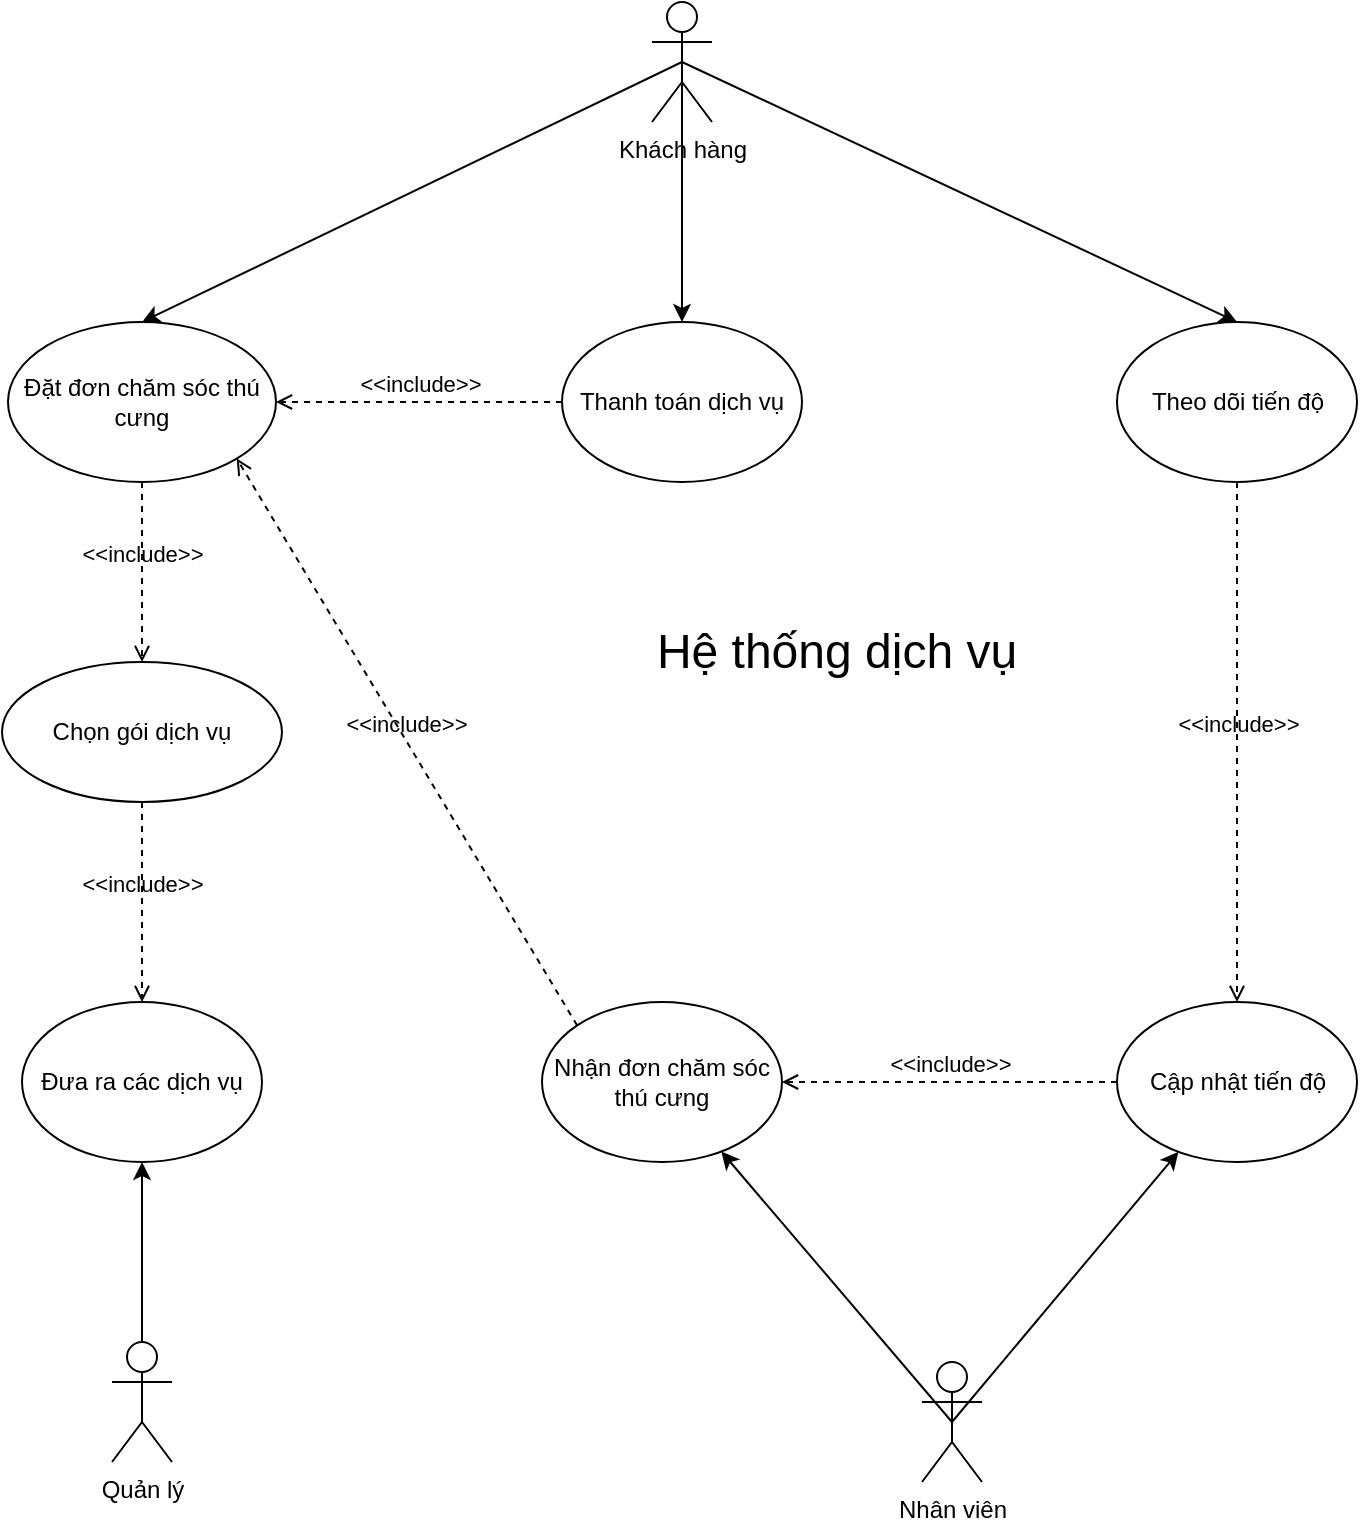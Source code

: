<mxfile version="24.7.16">
  <diagram name="Page-1" id="yoEah5VIRIMWS_EXMsRy">
    <mxGraphModel dx="1032" dy="895" grid="1" gridSize="10" guides="1" tooltips="1" connect="1" arrows="1" fold="1" page="1" pageScale="1" pageWidth="827" pageHeight="1169" math="0" shadow="0">
      <root>
        <mxCell id="0" />
        <mxCell id="1" parent="0" />
        <mxCell id="LVbmIjUPnZdBbODbFYWp-4" style="rounded=0;orthogonalLoop=1;jettySize=auto;html=1;exitX=0.5;exitY=0.5;exitDx=0;exitDy=0;exitPerimeter=0;entryX=0.5;entryY=0;entryDx=0;entryDy=0;" parent="1" source="LVbmIjUPnZdBbODbFYWp-9" target="LVbmIjUPnZdBbODbFYWp-23" edge="1">
          <mxGeometry relative="1" as="geometry" />
        </mxCell>
        <mxCell id="LVbmIjUPnZdBbODbFYWp-6" style="rounded=0;orthogonalLoop=1;jettySize=auto;html=1;exitX=0.5;exitY=0.5;exitDx=0;exitDy=0;exitPerimeter=0;entryX=0.5;entryY=0;entryDx=0;entryDy=0;" parent="1" source="LVbmIjUPnZdBbODbFYWp-9" target="LVbmIjUPnZdBbODbFYWp-26" edge="1">
          <mxGeometry relative="1" as="geometry" />
        </mxCell>
        <mxCell id="76q4SWG8HF15g23f8wyd-3" style="rounded=0;orthogonalLoop=1;jettySize=auto;html=1;exitX=0.5;exitY=0.5;exitDx=0;exitDy=0;exitPerimeter=0;" parent="1" source="LVbmIjUPnZdBbODbFYWp-9" target="76q4SWG8HF15g23f8wyd-4" edge="1">
          <mxGeometry relative="1" as="geometry">
            <mxPoint x="390" y="310" as="targetPoint" />
          </mxGeometry>
        </mxCell>
        <mxCell id="LVbmIjUPnZdBbODbFYWp-9" value="Khách hàng" style="shape=umlActor;verticalLabelPosition=bottom;verticalAlign=top;html=1;outlineConnect=0;" parent="1" vertex="1">
          <mxGeometry x="375" y="20" width="30" height="60" as="geometry" />
        </mxCell>
        <mxCell id="LVbmIjUPnZdBbODbFYWp-11" style="rounded=0;orthogonalLoop=1;jettySize=auto;html=1;exitX=0.5;exitY=0.5;exitDx=0;exitDy=0;exitPerimeter=0;" parent="1" source="LVbmIjUPnZdBbODbFYWp-15" target="LVbmIjUPnZdBbODbFYWp-40" edge="1">
          <mxGeometry relative="1" as="geometry">
            <mxPoint x="670" y="610" as="targetPoint" />
          </mxGeometry>
        </mxCell>
        <mxCell id="LVbmIjUPnZdBbODbFYWp-12" style="rounded=0;orthogonalLoop=1;jettySize=auto;html=1;exitX=0.5;exitY=0.5;exitDx=0;exitDy=0;exitPerimeter=0;" parent="1" source="LVbmIjUPnZdBbODbFYWp-15" target="LVbmIjUPnZdBbODbFYWp-42" edge="1">
          <mxGeometry relative="1" as="geometry">
            <mxPoint x="670" y="630" as="targetPoint" />
            <mxPoint x="510" y="720" as="sourcePoint" />
          </mxGeometry>
        </mxCell>
        <mxCell id="LVbmIjUPnZdBbODbFYWp-15" value="Nhân viên" style="shape=umlActor;verticalLabelPosition=bottom;verticalAlign=top;html=1;outlineConnect=0;" parent="1" vertex="1">
          <mxGeometry x="510" y="700" width="30" height="60" as="geometry" />
        </mxCell>
        <mxCell id="LVbmIjUPnZdBbODbFYWp-17" style="rounded=0;orthogonalLoop=1;jettySize=auto;html=1;exitX=0.5;exitY=0.5;exitDx=0;exitDy=0;exitPerimeter=0;" parent="1" source="LVbmIjUPnZdBbODbFYWp-22" target="LVbmIjUPnZdBbODbFYWp-38" edge="1">
          <mxGeometry relative="1" as="geometry">
            <mxPoint x="-135.0" y="590" as="targetPoint" />
          </mxGeometry>
        </mxCell>
        <mxCell id="LVbmIjUPnZdBbODbFYWp-22" value="Quản lý" style="shape=umlActor;verticalLabelPosition=bottom;verticalAlign=top;html=1;outlineConnect=0;" parent="1" vertex="1">
          <mxGeometry x="105" y="690" width="30" height="60" as="geometry" />
        </mxCell>
        <mxCell id="LVbmIjUPnZdBbODbFYWp-23" value="Đặt đơn chăm sóc thú cưng" style="ellipse;whiteSpace=wrap;html=1;verticalAlign=middle;" parent="1" vertex="1">
          <mxGeometry x="53" y="180" width="134" height="80" as="geometry" />
        </mxCell>
        <mxCell id="LVbmIjUPnZdBbODbFYWp-24" value="Chọn gói dịch vụ" style="ellipse;whiteSpace=wrap;html=1;verticalAlign=middle;" parent="1" vertex="1">
          <mxGeometry x="50" y="350" width="140" height="70" as="geometry" />
        </mxCell>
        <mxCell id="LVbmIjUPnZdBbODbFYWp-25" value="&amp;lt;&amp;lt;include&amp;gt;&amp;gt;" style="html=1;verticalAlign=bottom;labelBackgroundColor=none;endArrow=open;endFill=0;dashed=1;rounded=0;exitX=0.5;exitY=1;exitDx=0;exitDy=0;entryX=0.5;entryY=0;entryDx=0;entryDy=0;" parent="1" source="LVbmIjUPnZdBbODbFYWp-23" target="LVbmIjUPnZdBbODbFYWp-24" edge="1">
          <mxGeometry width="160" relative="1" as="geometry">
            <mxPoint x="263" y="320" as="sourcePoint" />
            <mxPoint x="215" y="320.0" as="targetPoint" />
          </mxGeometry>
        </mxCell>
        <mxCell id="LVbmIjUPnZdBbODbFYWp-26" value="Theo dõi tiến độ" style="ellipse;whiteSpace=wrap;html=1;" parent="1" vertex="1">
          <mxGeometry x="607.5" y="180" width="120" height="80" as="geometry" />
        </mxCell>
        <mxCell id="LVbmIjUPnZdBbODbFYWp-38" value="Đưa ra các dịch vụ" style="ellipse;whiteSpace=wrap;html=1;" parent="1" vertex="1">
          <mxGeometry x="60.0" y="520" width="120" height="80" as="geometry" />
        </mxCell>
        <mxCell id="LVbmIjUPnZdBbODbFYWp-40" value="Nhận đơn chăm sóc thú cưng" style="ellipse;whiteSpace=wrap;html=1;" parent="1" vertex="1">
          <mxGeometry x="320" y="520" width="120" height="80" as="geometry" />
        </mxCell>
        <mxCell id="LVbmIjUPnZdBbODbFYWp-41" value="&amp;lt;&amp;lt;include&amp;gt;&amp;gt;" style="html=1;verticalAlign=bottom;labelBackgroundColor=none;endArrow=open;endFill=0;dashed=1;rounded=0;exitX=0;exitY=0;exitDx=0;exitDy=0;entryX=1;entryY=1;entryDx=0;entryDy=0;" parent="1" source="LVbmIjUPnZdBbODbFYWp-40" target="LVbmIjUPnZdBbODbFYWp-23" edge="1">
          <mxGeometry width="160" relative="1" as="geometry">
            <mxPoint x="542" y="412" as="sourcePoint" />
            <mxPoint x="284" y="268" as="targetPoint" />
          </mxGeometry>
        </mxCell>
        <mxCell id="LVbmIjUPnZdBbODbFYWp-42" value="Cập nhật tiến độ" style="ellipse;whiteSpace=wrap;html=1;" parent="1" vertex="1">
          <mxGeometry x="607.5" y="520" width="120" height="80" as="geometry" />
        </mxCell>
        <mxCell id="LVbmIjUPnZdBbODbFYWp-43" value="&amp;lt;&amp;lt;include&amp;gt;&amp;gt;" style="html=1;verticalAlign=bottom;labelBackgroundColor=none;endArrow=open;endFill=0;dashed=1;rounded=0;exitX=0;exitY=0.5;exitDx=0;exitDy=0;entryX=1;entryY=0.5;entryDx=0;entryDy=0;" parent="1" source="LVbmIjUPnZdBbODbFYWp-42" target="LVbmIjUPnZdBbODbFYWp-40" edge="1">
          <mxGeometry width="160" relative="1" as="geometry">
            <mxPoint x="692" y="382" as="sourcePoint" />
            <mxPoint x="434" y="238" as="targetPoint" />
          </mxGeometry>
        </mxCell>
        <mxCell id="LVbmIjUPnZdBbODbFYWp-49" value="&amp;lt;&amp;lt;include&amp;gt;&amp;gt;" style="html=1;verticalAlign=bottom;labelBackgroundColor=none;endArrow=open;endFill=0;dashed=1;rounded=0;exitX=0.5;exitY=1;exitDx=0;exitDy=0;entryX=0.5;entryY=0;entryDx=0;entryDy=0;" parent="1" source="LVbmIjUPnZdBbODbFYWp-26" target="LVbmIjUPnZdBbODbFYWp-42" edge="1">
          <mxGeometry width="160" relative="1" as="geometry">
            <mxPoint x="610" y="380" as="sourcePoint" />
            <mxPoint x="530" y="460" as="targetPoint" />
          </mxGeometry>
        </mxCell>
        <mxCell id="LVbmIjUPnZdBbODbFYWp-55" value="&lt;font size=&quot;5&quot;&gt;Hệ thống dịch vụ&lt;/font&gt;" style="text;html=1;align=center;verticalAlign=middle;whiteSpace=wrap;rounded=0;" parent="1" vertex="1">
          <mxGeometry x="370" y="310" width="195" height="70" as="geometry" />
        </mxCell>
        <mxCell id="76q4SWG8HF15g23f8wyd-4" value="Thanh toán dịch vụ" style="ellipse;whiteSpace=wrap;html=1;" parent="1" vertex="1">
          <mxGeometry x="330" y="180" width="120" height="80" as="geometry" />
        </mxCell>
        <mxCell id="76q4SWG8HF15g23f8wyd-6" value="&amp;lt;&amp;lt;include&amp;gt;&amp;gt;" style="html=1;verticalAlign=bottom;labelBackgroundColor=none;endArrow=open;endFill=0;dashed=1;rounded=0;exitX=0;exitY=0.5;exitDx=0;exitDy=0;entryX=1;entryY=0.5;entryDx=0;entryDy=0;" parent="1" source="76q4SWG8HF15g23f8wyd-4" target="LVbmIjUPnZdBbODbFYWp-23" edge="1">
          <mxGeometry width="160" relative="1" as="geometry">
            <mxPoint x="235" y="230" as="sourcePoint" />
            <mxPoint x="154" y="230" as="targetPoint" />
          </mxGeometry>
        </mxCell>
        <mxCell id="XOnfYymcS5mPfuiV4SUM-3" value="&amp;lt;&amp;lt;include&amp;gt;&amp;gt;" style="html=1;verticalAlign=bottom;labelBackgroundColor=none;endArrow=open;endFill=0;dashed=1;rounded=0;exitX=0.5;exitY=1;exitDx=0;exitDy=0;entryX=0.5;entryY=0;entryDx=0;entryDy=0;" edge="1" parent="1" source="LVbmIjUPnZdBbODbFYWp-24" target="LVbmIjUPnZdBbODbFYWp-38">
          <mxGeometry width="160" relative="1" as="geometry">
            <mxPoint x="480" y="530" as="sourcePoint" />
            <mxPoint x="310" y="268" as="targetPoint" />
          </mxGeometry>
        </mxCell>
      </root>
    </mxGraphModel>
  </diagram>
</mxfile>

